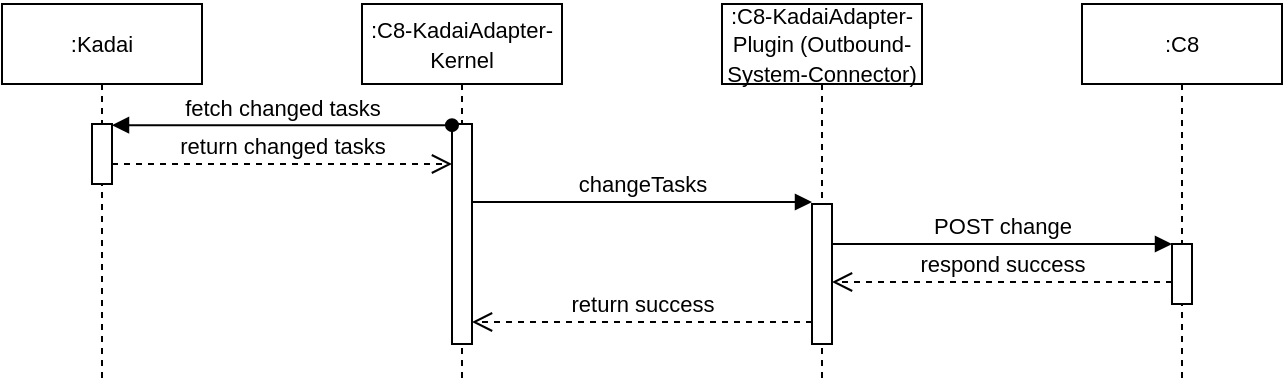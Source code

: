 <mxfile version="26.0.9">
  <diagram name="Page-1" id="2YBvvXClWsGukQMizWep">
    <mxGraphModel dx="683" dy="455" grid="1" gridSize="10" guides="1" tooltips="1" connect="1" arrows="1" fold="1" page="1" pageScale="1" pageWidth="850" pageHeight="1100" math="0" shadow="0">
      <root>
        <mxCell id="0" />
        <mxCell id="1" parent="0" />
        <mxCell id="aM9ryv3xv72pqoxQDRHE-1" value="&lt;font style=&quot;font-size: 11px;&quot;&gt;:Kadai&lt;/font&gt;" style="shape=umlLifeline;perimeter=lifelinePerimeter;whiteSpace=wrap;html=1;container=0;dropTarget=0;collapsible=0;recursiveResize=0;outlineConnect=0;portConstraint=eastwest;newEdgeStyle={&quot;edgeStyle&quot;:&quot;elbowEdgeStyle&quot;,&quot;elbow&quot;:&quot;vertical&quot;,&quot;curved&quot;:0,&quot;rounded&quot;:0};" parent="1" vertex="1">
          <mxGeometry x="40" y="40" width="100" height="190" as="geometry" />
        </mxCell>
        <mxCell id="aM9ryv3xv72pqoxQDRHE-2" value="" style="html=1;points=[];perimeter=orthogonalPerimeter;outlineConnect=0;targetShapes=umlLifeline;portConstraint=eastwest;newEdgeStyle={&quot;edgeStyle&quot;:&quot;elbowEdgeStyle&quot;,&quot;elbow&quot;:&quot;vertical&quot;,&quot;curved&quot;:0,&quot;rounded&quot;:0};" parent="aM9ryv3xv72pqoxQDRHE-1" vertex="1">
          <mxGeometry x="45" y="60" width="10" height="30" as="geometry" />
        </mxCell>
        <mxCell id="aM9ryv3xv72pqoxQDRHE-5" value="&lt;font style=&quot;font-size: 11px;&quot;&gt;:C8-&lt;font style=&quot;&quot;&gt;KadaiAdapter&lt;/font&gt;-Kernel&lt;/font&gt;" style="shape=umlLifeline;perimeter=lifelinePerimeter;whiteSpace=wrap;html=1;container=0;dropTarget=0;collapsible=0;recursiveResize=0;outlineConnect=0;portConstraint=eastwest;newEdgeStyle={&quot;edgeStyle&quot;:&quot;elbowEdgeStyle&quot;,&quot;elbow&quot;:&quot;vertical&quot;,&quot;curved&quot;:0,&quot;rounded&quot;:0};" parent="1" vertex="1">
          <mxGeometry x="220" y="40" width="100" height="190" as="geometry" />
        </mxCell>
        <mxCell id="aM9ryv3xv72pqoxQDRHE-6" value="" style="html=1;points=[];perimeter=orthogonalPerimeter;outlineConnect=0;targetShapes=umlLifeline;portConstraint=eastwest;newEdgeStyle={&quot;edgeStyle&quot;:&quot;elbowEdgeStyle&quot;,&quot;elbow&quot;:&quot;vertical&quot;,&quot;curved&quot;:0,&quot;rounded&quot;:0};" parent="aM9ryv3xv72pqoxQDRHE-5" vertex="1">
          <mxGeometry x="45" y="60" width="10" height="110" as="geometry" />
        </mxCell>
        <mxCell id="aM9ryv3xv72pqoxQDRHE-8" value="return changed tasks" style="html=1;verticalAlign=bottom;endArrow=open;dashed=1;endSize=8;edgeStyle=elbowEdgeStyle;elbow=vertical;curved=0;rounded=0;" parent="1" edge="1">
          <mxGeometry relative="1" as="geometry">
            <mxPoint x="265" y="120" as="targetPoint" />
            <Array as="points">
              <mxPoint x="190" y="120" />
            </Array>
            <mxPoint x="95" y="120" as="sourcePoint" />
          </mxGeometry>
        </mxCell>
        <mxCell id="5V5F8Qx3BfFH23VcKxcP-1" value="&lt;span style=&quot;font-size: 11px;&quot;&gt;:C8-KadaiAdapter-Plugin (Outbound-System-Connector)&lt;/span&gt;" style="shape=umlLifeline;perimeter=lifelinePerimeter;whiteSpace=wrap;html=1;container=0;dropTarget=0;collapsible=0;recursiveResize=0;outlineConnect=0;portConstraint=eastwest;newEdgeStyle={&quot;edgeStyle&quot;:&quot;elbowEdgeStyle&quot;,&quot;elbow&quot;:&quot;vertical&quot;,&quot;curved&quot;:0,&quot;rounded&quot;:0};" parent="1" vertex="1">
          <mxGeometry x="400" y="40" width="100" height="190" as="geometry" />
        </mxCell>
        <mxCell id="5V5F8Qx3BfFH23VcKxcP-2" value="" style="html=1;points=[];perimeter=orthogonalPerimeter;outlineConnect=0;targetShapes=umlLifeline;portConstraint=eastwest;newEdgeStyle={&quot;edgeStyle&quot;:&quot;elbowEdgeStyle&quot;,&quot;elbow&quot;:&quot;vertical&quot;,&quot;curved&quot;:0,&quot;rounded&quot;:0};" parent="5V5F8Qx3BfFH23VcKxcP-1" vertex="1">
          <mxGeometry x="45" y="100" width="10" height="70" as="geometry" />
        </mxCell>
        <mxCell id="5V5F8Qx3BfFH23VcKxcP-3" value="&lt;font style=&quot;font-size: 11px;&quot;&gt;:C8&lt;/font&gt;" style="shape=umlLifeline;perimeter=lifelinePerimeter;whiteSpace=wrap;html=1;container=0;dropTarget=0;collapsible=0;recursiveResize=0;outlineConnect=0;portConstraint=eastwest;newEdgeStyle={&quot;edgeStyle&quot;:&quot;elbowEdgeStyle&quot;,&quot;elbow&quot;:&quot;vertical&quot;,&quot;curved&quot;:0,&quot;rounded&quot;:0};" parent="1" vertex="1">
          <mxGeometry x="580" y="40" width="100" height="190" as="geometry" />
        </mxCell>
        <mxCell id="5V5F8Qx3BfFH23VcKxcP-4" value="" style="html=1;points=[];perimeter=orthogonalPerimeter;outlineConnect=0;targetShapes=umlLifeline;portConstraint=eastwest;newEdgeStyle={&quot;edgeStyle&quot;:&quot;elbowEdgeStyle&quot;,&quot;elbow&quot;:&quot;vertical&quot;,&quot;curved&quot;:0,&quot;rounded&quot;:0};" parent="5V5F8Qx3BfFH23VcKxcP-3" vertex="1">
          <mxGeometry x="45" y="120" width="10" height="30" as="geometry" />
        </mxCell>
        <mxCell id="5V5F8Qx3BfFH23VcKxcP-5" value="changeTasks" style="html=1;verticalAlign=bottom;endArrow=block;edgeStyle=elbowEdgeStyle;elbow=vertical;curved=0;rounded=0;" parent="1" edge="1">
          <mxGeometry x="0.002" relative="1" as="geometry">
            <mxPoint x="275" y="139" as="sourcePoint" />
            <Array as="points">
              <mxPoint x="365" y="139" />
            </Array>
            <mxPoint x="445" y="139" as="targetPoint" />
            <mxPoint as="offset" />
          </mxGeometry>
        </mxCell>
        <mxCell id="5V5F8Qx3BfFH23VcKxcP-6" value="POST change" style="html=1;verticalAlign=bottom;endArrow=block;edgeStyle=elbowEdgeStyle;elbow=vertical;curved=0;rounded=0;" parent="1" edge="1">
          <mxGeometry relative="1" as="geometry">
            <mxPoint x="455" y="160" as="sourcePoint" />
            <Array as="points">
              <mxPoint x="550" y="160" />
            </Array>
            <mxPoint x="625" y="160" as="targetPoint" />
          </mxGeometry>
        </mxCell>
        <mxCell id="5V5F8Qx3BfFH23VcKxcP-7" value="respond success" style="html=1;verticalAlign=bottom;endArrow=open;dashed=1;endSize=8;edgeStyle=elbowEdgeStyle;elbow=vertical;curved=0;rounded=0;" parent="1" edge="1">
          <mxGeometry relative="1" as="geometry">
            <mxPoint x="455" y="179" as="targetPoint" />
            <Array as="points">
              <mxPoint x="565" y="179" />
            </Array>
            <mxPoint x="625" y="179" as="sourcePoint" />
          </mxGeometry>
        </mxCell>
        <mxCell id="5V5F8Qx3BfFH23VcKxcP-9" value="return success" style="html=1;verticalAlign=bottom;endArrow=open;dashed=1;endSize=8;edgeStyle=elbowEdgeStyle;elbow=vertical;curved=0;rounded=0;" parent="1" edge="1">
          <mxGeometry relative="1" as="geometry">
            <mxPoint x="275" y="199" as="targetPoint" />
            <Array as="points">
              <mxPoint x="380" y="199" />
            </Array>
            <mxPoint x="445" y="199" as="sourcePoint" />
          </mxGeometry>
        </mxCell>
        <mxCell id="aM9ryv3xv72pqoxQDRHE-7" value="fetch changed tasks" style="html=1;verticalAlign=bottom;endArrow=block;edgeStyle=elbowEdgeStyle;elbow=vertical;curved=0;rounded=0;startArrow=oval;startFill=1;" parent="1" edge="1">
          <mxGeometry x="0.003" relative="1" as="geometry">
            <Array as="points">
              <mxPoint x="180" y="100.571" />
            </Array>
            <mxPoint x="95" y="100.571" as="targetPoint" />
            <mxPoint x="265" y="100.571" as="sourcePoint" />
            <mxPoint as="offset" />
          </mxGeometry>
        </mxCell>
      </root>
    </mxGraphModel>
  </diagram>
</mxfile>
